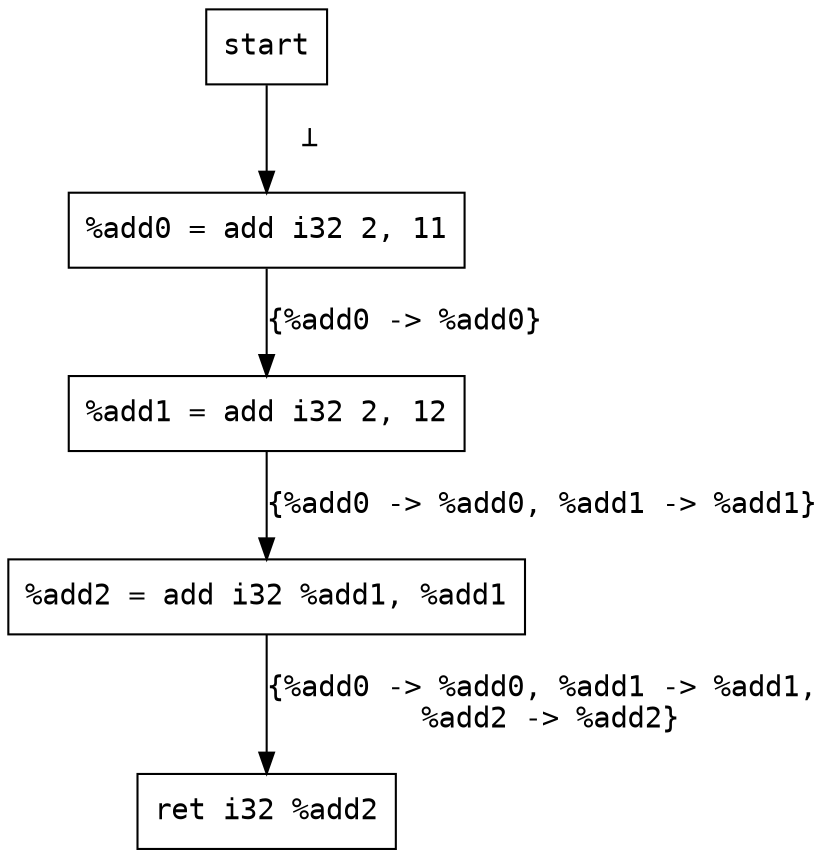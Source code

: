 digraph canCSEStraightLine{
	node [shape=record,fontname="Courier"];
	edge [fontname="Courier"];
	
	start;
	add0[label="%add0 = add i32 2, 11"];
	add1[label="%add1 = add i32 2, 12"];
	add2[label="%add2 = add i32 %add1, %add1"];
	ret[label="ret i32 %add2"];
	
	start -> add0[label="  &#8869;"];
	add0 -> add1[label= "{%add0 -> %add0}"];
	add1 -> add2[label= "{%add0 -> %add0, %add1 -> %add1}"];
	add2 -> ret[label= "{%add0 -> %add0, %add1 -> %add1,\n %add2 -> %add2}"];	
}